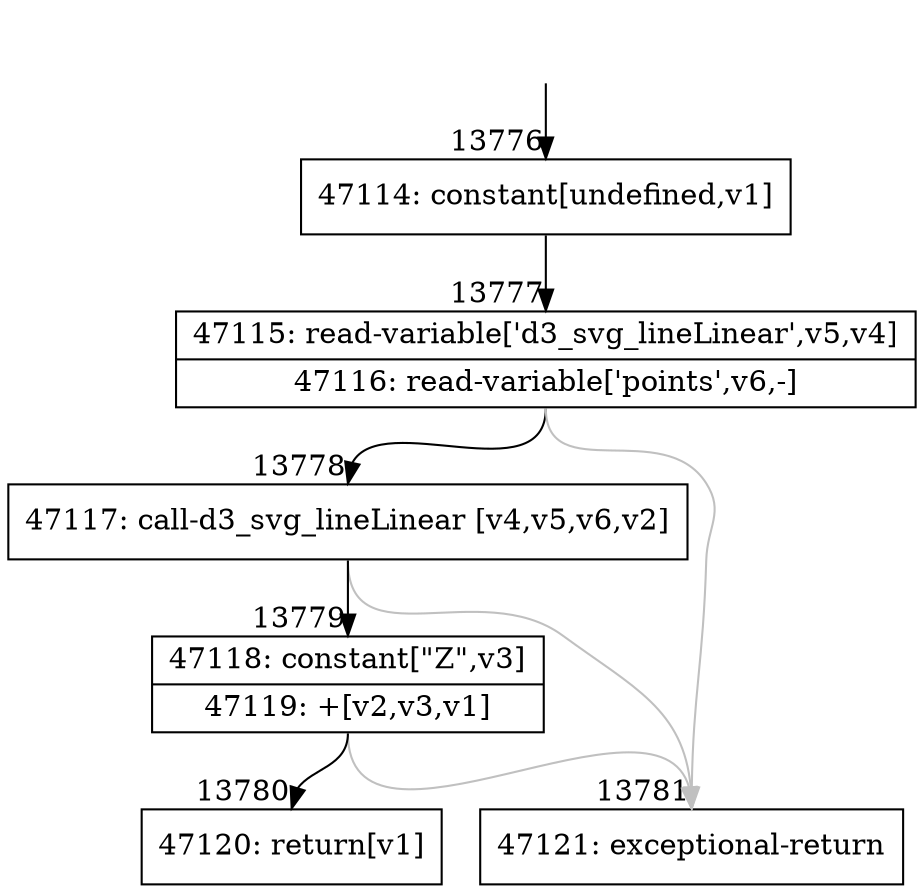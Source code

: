 digraph {
rankdir="TD"
BB_entry1279[shape=none,label=""];
BB_entry1279 -> BB13776 [tailport=s, headport=n, headlabel="    13776"]
BB13776 [shape=record label="{47114: constant[undefined,v1]}" ] 
BB13776 -> BB13777 [tailport=s, headport=n, headlabel="      13777"]
BB13777 [shape=record label="{47115: read-variable['d3_svg_lineLinear',v5,v4]|47116: read-variable['points',v6,-]}" ] 
BB13777 -> BB13778 [tailport=s, headport=n, headlabel="      13778"]
BB13777 -> BB13781 [tailport=s, headport=n, color=gray, headlabel="      13781"]
BB13778 [shape=record label="{47117: call-d3_svg_lineLinear [v4,v5,v6,v2]}" ] 
BB13778 -> BB13779 [tailport=s, headport=n, headlabel="      13779"]
BB13778 -> BB13781 [tailport=s, headport=n, color=gray]
BB13779 [shape=record label="{47118: constant[\"Z\",v3]|47119: +[v2,v3,v1]}" ] 
BB13779 -> BB13780 [tailport=s, headport=n, headlabel="      13780"]
BB13779 -> BB13781 [tailport=s, headport=n, color=gray]
BB13780 [shape=record label="{47120: return[v1]}" ] 
BB13781 [shape=record label="{47121: exceptional-return}" ] 
//#$~ 8156
}
